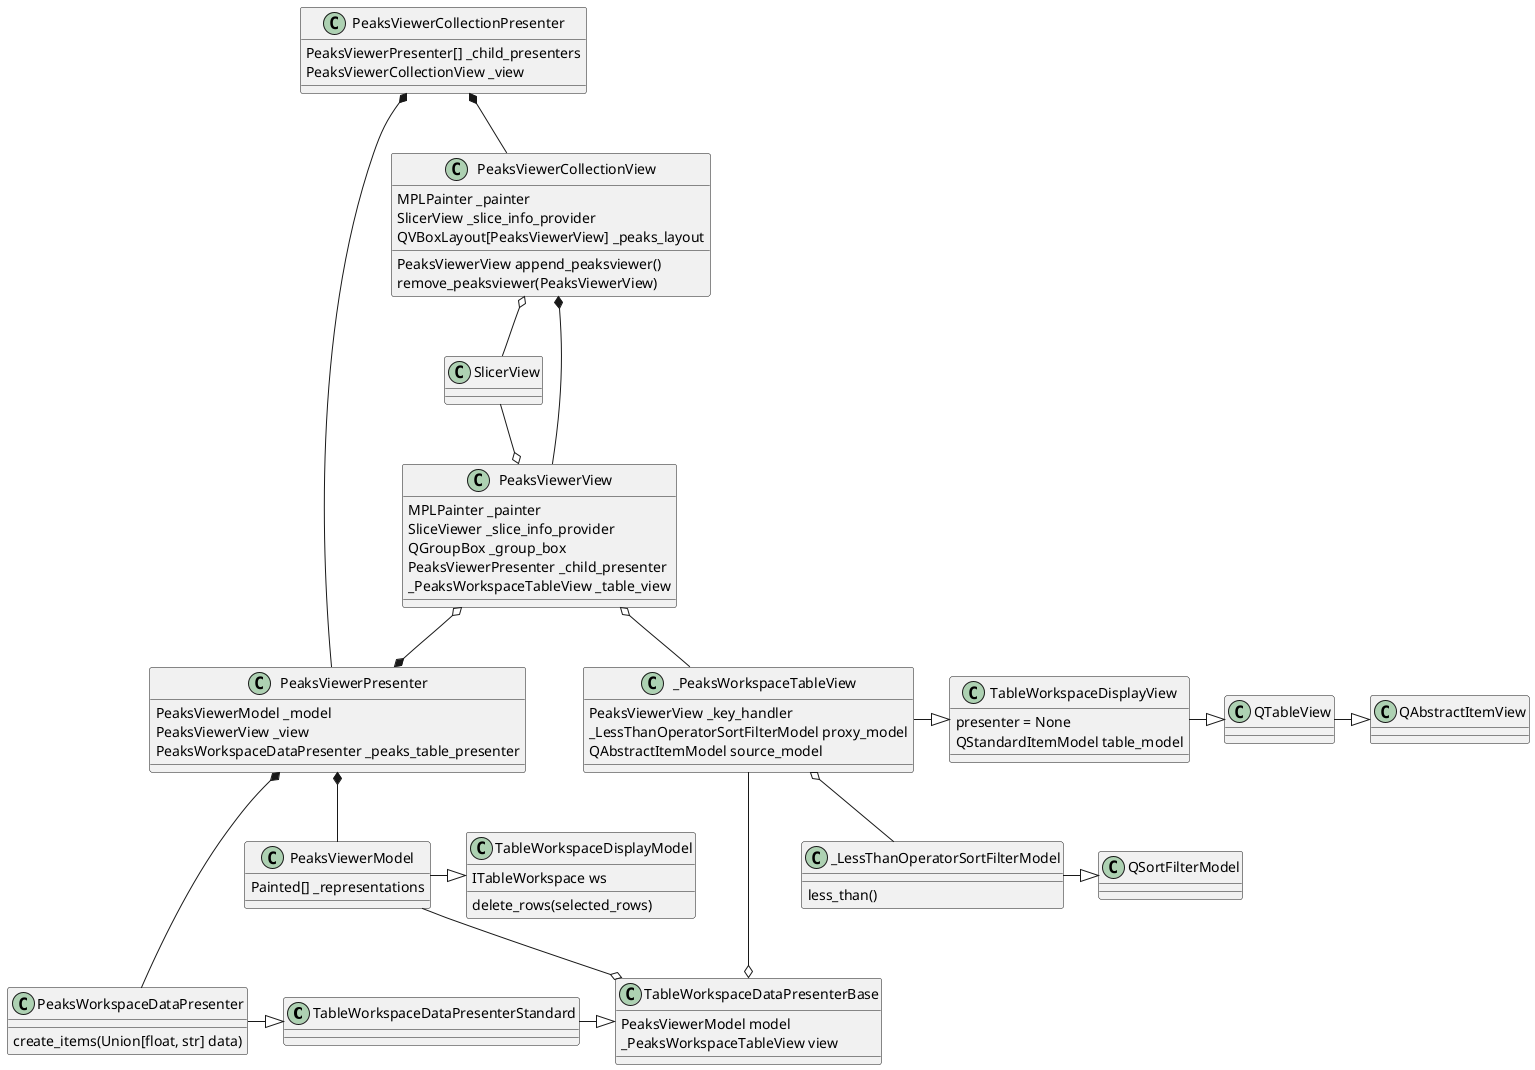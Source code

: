 @startuml
'https://plantuml.com/class-diagram

TableWorkspaceDataPresenterStandard -|> TableWorkspaceDataPresenterBase
PeaksViewerModel -|> TableWorkspaceDisplayModel
PeaksViewerModel --o TableWorkspaceDataPresenterBase
PeaksViewerPresenter *-- PeaksViewerModel
PeaksViewerPresenter *-- PeaksWorkspaceDataPresenter
PeaksWorkspaceDataPresenter -|> TableWorkspaceDataPresenterStandard
PeaksViewerView o--* PeaksViewerPresenter
PeaksViewerView o-- _PeaksWorkspaceTableView
_PeaksWorkspaceTableView --o TableWorkspaceDataPresenterBase
_LessThanOperatorSortFilterModel -|> QSortFilterModel
_PeaksWorkspaceTableView o-- _LessThanOperatorSortFilterModel
_PeaksWorkspaceTableView -|> TableWorkspaceDisplayView
SlicerView --o PeaksViewerView
TableWorkspaceDisplayView -|> QTableView
QTableView -|> QAbstractItemView
PeaksViewerCollectionView o-- SlicerView
PeaksViewerCollectionView *-- PeaksViewerView
PeaksViewerCollectionPresenter *-- PeaksViewerPresenter
PeaksViewerCollectionPresenter *-- PeaksViewerCollectionView

'mantidqt/widgets/workspacedisplay/table/model.py
class TableWorkspaceDisplayModel{
ITableWorkspace ws
delete_rows(selected_rows)
}

class TableWorkspaceDisplayView{
presenter = None
QStandardItemModel table_model
}
class QTableView
class QAbstractItemView

class TableWorkspaceDataPresenterStandard{
}

class TableWorkspaceDataPresenterBase{
PeaksViewerModel model
_PeaksWorkspaceTableView view
}

'slicerviewer.py'
class SlicerView {
}

'peaksviewer/model.py
class PeaksViewerModel{
Painted[] _representations
}

class _LessThanOperatorSortFilterModel{
less_than()
}

class QSortFilterModel{
}

'peaksviewer/view.py
class _PeaksWorkspaceTableView{
PeaksViewerView _key_handler
_LessThanOperatorSortFilterModel proxy_model
QAbstractItemModel source_model
}

class PeaksViewerView{
MPLPainter _painter
SliceViewer _slice_info_provider
QGroupBox _group_box
PeaksViewerPresenter _child_presenter
_PeaksWorkspaceTableView _table_view
}

class PeaksViewerCollectionView {
MPLPainter _painter
SlicerView _slice_info_provider
QVBoxLayout[PeaksViewerView] _peaks_layout
PeaksViewerView append_peaksviewer()
remove_peaksviewer(PeaksViewerView)
}

'peaksviewer/presenter.py
class PeaksWorkspaceDataPresenter{
create_items(Union[float, str] data)
}

class PeaksViewerPresenter{
PeaksViewerModel _model
PeaksViewerView _view
PeaksWorkspaceDataPresenter _peaks_table_presenter
}

class PeaksViewerCollectionPresenter {
PeaksViewerPresenter[] _child_presenters
PeaksViewerCollectionView _view
}

@enduml